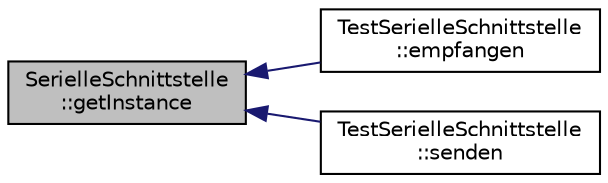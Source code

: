 digraph "SerielleSchnittstelle::getInstance"
{
  edge [fontname="Helvetica",fontsize="10",labelfontname="Helvetica",labelfontsize="10"];
  node [fontname="Helvetica",fontsize="10",shape=record];
  rankdir="LR";
  Node1 [label="SerielleSchnittstelle\l::getInstance",height=0.2,width=0.4,color="black", fillcolor="grey75", style="filled" fontcolor="black"];
  Node1 -> Node2 [dir="back",color="midnightblue",fontsize="10",style="solid",fontname="Helvetica"];
  Node2 [label="TestSerielleSchnittstelle\l::empfangen",height=0.2,width=0.4,color="black", fillcolor="white", style="filled",URL="$class_test_serielle_schnittstelle.html#a54f9f63e2e184ecb3629dbc7c04a172a"];
  Node1 -> Node3 [dir="back",color="midnightblue",fontsize="10",style="solid",fontname="Helvetica"];
  Node3 [label="TestSerielleSchnittstelle\l::senden",height=0.2,width=0.4,color="black", fillcolor="white", style="filled",URL="$class_test_serielle_schnittstelle.html#a4334f9a249302763572dd92adc38363c"];
}
